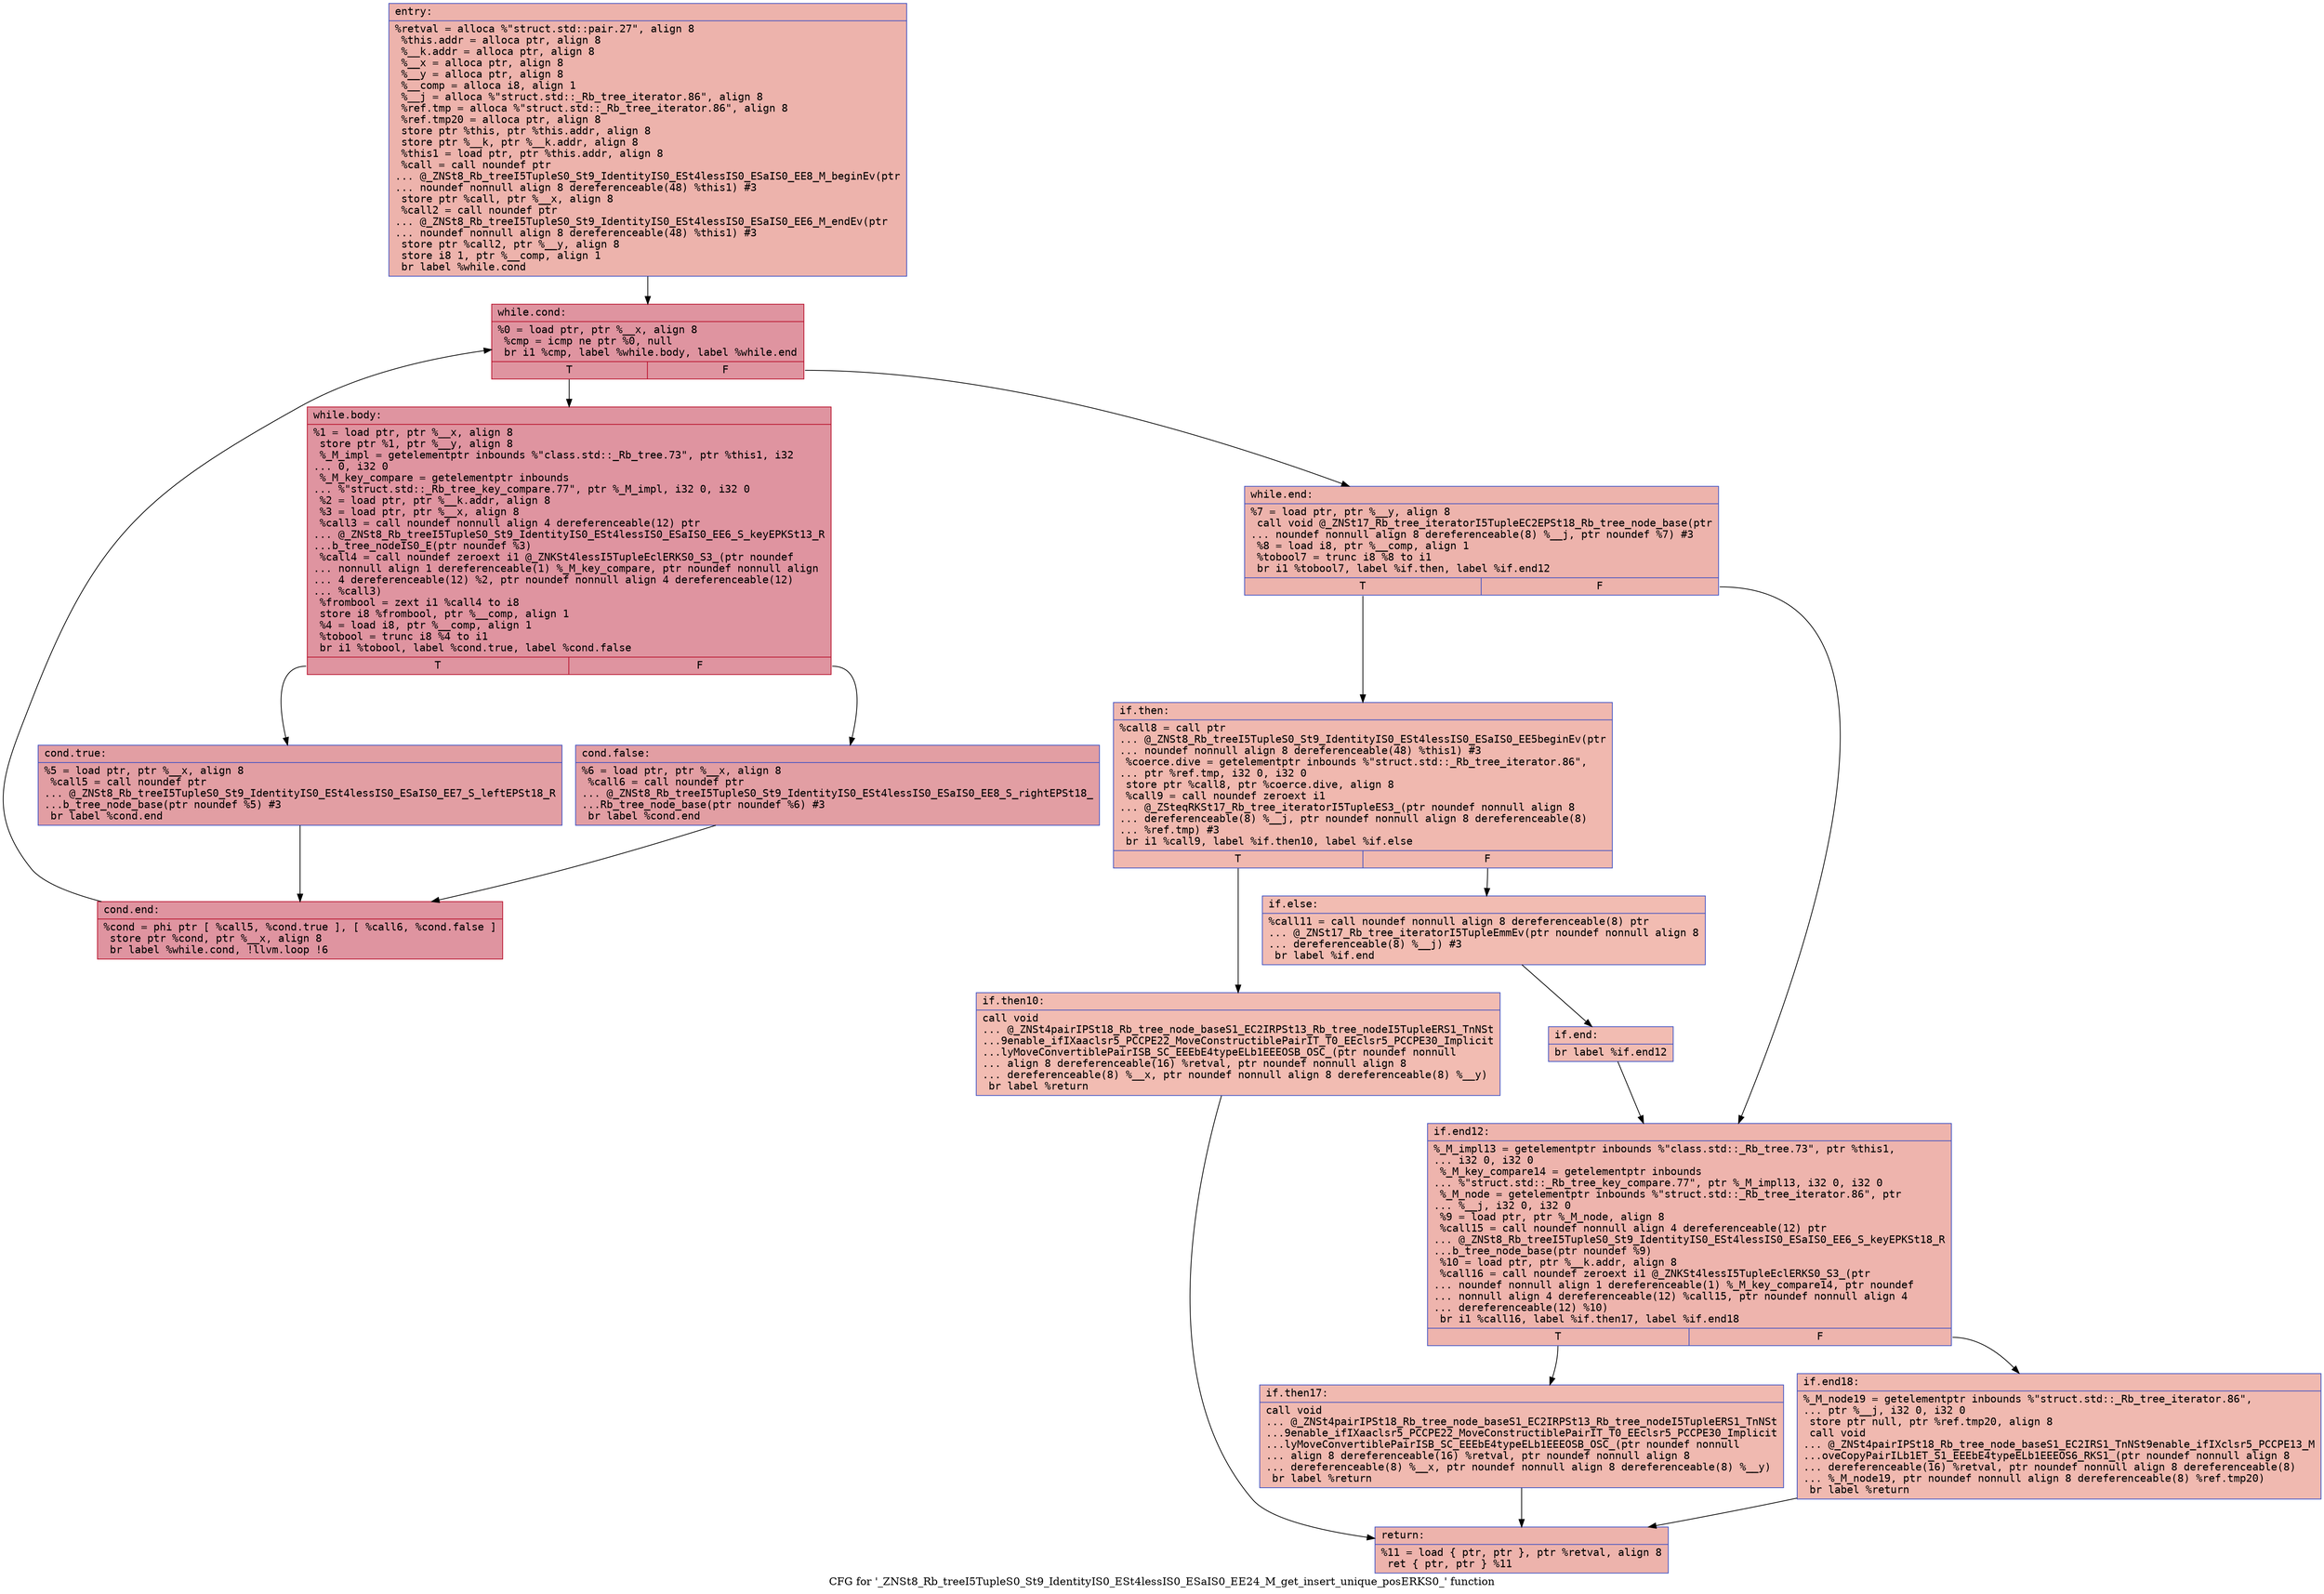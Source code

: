 digraph "CFG for '_ZNSt8_Rb_treeI5TupleS0_St9_IdentityIS0_ESt4lessIS0_ESaIS0_EE24_M_get_insert_unique_posERKS0_' function" {
	label="CFG for '_ZNSt8_Rb_treeI5TupleS0_St9_IdentityIS0_ESt4lessIS0_ESaIS0_EE24_M_get_insert_unique_posERKS0_' function";

	Node0x55dab47cb4a0 [shape=record,color="#3d50c3ff", style=filled, fillcolor="#d6524470" fontname="Courier",label="{entry:\l|  %retval = alloca %\"struct.std::pair.27\", align 8\l  %this.addr = alloca ptr, align 8\l  %__k.addr = alloca ptr, align 8\l  %__x = alloca ptr, align 8\l  %__y = alloca ptr, align 8\l  %__comp = alloca i8, align 1\l  %__j = alloca %\"struct.std::_Rb_tree_iterator.86\", align 8\l  %ref.tmp = alloca %\"struct.std::_Rb_tree_iterator.86\", align 8\l  %ref.tmp20 = alloca ptr, align 8\l  store ptr %this, ptr %this.addr, align 8\l  store ptr %__k, ptr %__k.addr, align 8\l  %this1 = load ptr, ptr %this.addr, align 8\l  %call = call noundef ptr\l... @_ZNSt8_Rb_treeI5TupleS0_St9_IdentityIS0_ESt4lessIS0_ESaIS0_EE8_M_beginEv(ptr\l... noundef nonnull align 8 dereferenceable(48) %this1) #3\l  store ptr %call, ptr %__x, align 8\l  %call2 = call noundef ptr\l... @_ZNSt8_Rb_treeI5TupleS0_St9_IdentityIS0_ESt4lessIS0_ESaIS0_EE6_M_endEv(ptr\l... noundef nonnull align 8 dereferenceable(48) %this1) #3\l  store ptr %call2, ptr %__y, align 8\l  store i8 1, ptr %__comp, align 1\l  br label %while.cond\l}"];
	Node0x55dab47cb4a0 -> Node0x55dab47cc0b0[tooltip="entry -> while.cond\nProbability 100.00%" ];
	Node0x55dab47cc0b0 [shape=record,color="#b70d28ff", style=filled, fillcolor="#b70d2870" fontname="Courier",label="{while.cond:\l|  %0 = load ptr, ptr %__x, align 8\l  %cmp = icmp ne ptr %0, null\l  br i1 %cmp, label %while.body, label %while.end\l|{<s0>T|<s1>F}}"];
	Node0x55dab47cc0b0:s0 -> Node0x55dab47cc600[tooltip="while.cond -> while.body\nProbability 96.88%" ];
	Node0x55dab47cc0b0:s1 -> Node0x55dab47cc680[tooltip="while.cond -> while.end\nProbability 3.12%" ];
	Node0x55dab47cc600 [shape=record,color="#b70d28ff", style=filled, fillcolor="#b70d2870" fontname="Courier",label="{while.body:\l|  %1 = load ptr, ptr %__x, align 8\l  store ptr %1, ptr %__y, align 8\l  %_M_impl = getelementptr inbounds %\"class.std::_Rb_tree.73\", ptr %this1, i32\l... 0, i32 0\l  %_M_key_compare = getelementptr inbounds\l... %\"struct.std::_Rb_tree_key_compare.77\", ptr %_M_impl, i32 0, i32 0\l  %2 = load ptr, ptr %__k.addr, align 8\l  %3 = load ptr, ptr %__x, align 8\l  %call3 = call noundef nonnull align 4 dereferenceable(12) ptr\l... @_ZNSt8_Rb_treeI5TupleS0_St9_IdentityIS0_ESt4lessIS0_ESaIS0_EE6_S_keyEPKSt13_R\l...b_tree_nodeIS0_E(ptr noundef %3)\l  %call4 = call noundef zeroext i1 @_ZNKSt4lessI5TupleEclERKS0_S3_(ptr noundef\l... nonnull align 1 dereferenceable(1) %_M_key_compare, ptr noundef nonnull align\l... 4 dereferenceable(12) %2, ptr noundef nonnull align 4 dereferenceable(12)\l... %call3)\l  %frombool = zext i1 %call4 to i8\l  store i8 %frombool, ptr %__comp, align 1\l  %4 = load i8, ptr %__comp, align 1\l  %tobool = trunc i8 %4 to i1\l  br i1 %tobool, label %cond.true, label %cond.false\l|{<s0>T|<s1>F}}"];
	Node0x55dab47cc600:s0 -> Node0x55dab47cbc00[tooltip="while.body -> cond.true\nProbability 50.00%" ];
	Node0x55dab47cc600:s1 -> Node0x55dab47cbce0[tooltip="while.body -> cond.false\nProbability 50.00%" ];
	Node0x55dab47cbc00 [shape=record,color="#3d50c3ff", style=filled, fillcolor="#be242e70" fontname="Courier",label="{cond.true:\l|  %5 = load ptr, ptr %__x, align 8\l  %call5 = call noundef ptr\l... @_ZNSt8_Rb_treeI5TupleS0_St9_IdentityIS0_ESt4lessIS0_ESaIS0_EE7_S_leftEPSt18_R\l...b_tree_node_base(ptr noundef %5) #3\l  br label %cond.end\l}"];
	Node0x55dab47cbc00 -> Node0x55dab47cd740[tooltip="cond.true -> cond.end\nProbability 100.00%" ];
	Node0x55dab47cbce0 [shape=record,color="#3d50c3ff", style=filled, fillcolor="#be242e70" fontname="Courier",label="{cond.false:\l|  %6 = load ptr, ptr %__x, align 8\l  %call6 = call noundef ptr\l... @_ZNSt8_Rb_treeI5TupleS0_St9_IdentityIS0_ESt4lessIS0_ESaIS0_EE8_S_rightEPSt18_\l...Rb_tree_node_base(ptr noundef %6) #3\l  br label %cond.end\l}"];
	Node0x55dab47cbce0 -> Node0x55dab47cd740[tooltip="cond.false -> cond.end\nProbability 100.00%" ];
	Node0x55dab47cd740 [shape=record,color="#b70d28ff", style=filled, fillcolor="#b70d2870" fontname="Courier",label="{cond.end:\l|  %cond = phi ptr [ %call5, %cond.true ], [ %call6, %cond.false ]\l  store ptr %cond, ptr %__x, align 8\l  br label %while.cond, !llvm.loop !6\l}"];
	Node0x55dab47cd740 -> Node0x55dab47cc0b0[tooltip="cond.end -> while.cond\nProbability 100.00%" ];
	Node0x55dab47cc680 [shape=record,color="#3d50c3ff", style=filled, fillcolor="#d6524470" fontname="Courier",label="{while.end:\l|  %7 = load ptr, ptr %__y, align 8\l  call void @_ZNSt17_Rb_tree_iteratorI5TupleEC2EPSt18_Rb_tree_node_base(ptr\l... noundef nonnull align 8 dereferenceable(8) %__j, ptr noundef %7) #3\l  %8 = load i8, ptr %__comp, align 1\l  %tobool7 = trunc i8 %8 to i1\l  br i1 %tobool7, label %if.then, label %if.end12\l|{<s0>T|<s1>F}}"];
	Node0x55dab47cc680:s0 -> Node0x55dab47cddd0[tooltip="while.end -> if.then\nProbability 50.00%" ];
	Node0x55dab47cc680:s1 -> Node0x55dab47ce080[tooltip="while.end -> if.end12\nProbability 50.00%" ];
	Node0x55dab47cddd0 [shape=record,color="#3d50c3ff", style=filled, fillcolor="#dc5d4a70" fontname="Courier",label="{if.then:\l|  %call8 = call ptr\l... @_ZNSt8_Rb_treeI5TupleS0_St9_IdentityIS0_ESt4lessIS0_ESaIS0_EE5beginEv(ptr\l... noundef nonnull align 8 dereferenceable(48) %this1) #3\l  %coerce.dive = getelementptr inbounds %\"struct.std::_Rb_tree_iterator.86\",\l... ptr %ref.tmp, i32 0, i32 0\l  store ptr %call8, ptr %coerce.dive, align 8\l  %call9 = call noundef zeroext i1\l... @_ZSteqRKSt17_Rb_tree_iteratorI5TupleES3_(ptr noundef nonnull align 8\l... dereferenceable(8) %__j, ptr noundef nonnull align 8 dereferenceable(8)\l... %ref.tmp) #3\l  br i1 %call9, label %if.then10, label %if.else\l|{<s0>T|<s1>F}}"];
	Node0x55dab47cddd0:s0 -> Node0x55dab47ce830[tooltip="if.then -> if.then10\nProbability 50.00%" ];
	Node0x55dab47cddd0:s1 -> Node0x55dab47ce910[tooltip="if.then -> if.else\nProbability 50.00%" ];
	Node0x55dab47ce830 [shape=record,color="#3d50c3ff", style=filled, fillcolor="#e1675170" fontname="Courier",label="{if.then10:\l|  call void\l... @_ZNSt4pairIPSt18_Rb_tree_node_baseS1_EC2IRPSt13_Rb_tree_nodeI5TupleERS1_TnNSt\l...9enable_ifIXaaclsr5_PCCPE22_MoveConstructiblePairIT_T0_EEclsr5_PCCPE30_Implicit\l...lyMoveConvertiblePairISB_SC_EEEbE4typeELb1EEEOSB_OSC_(ptr noundef nonnull\l... align 8 dereferenceable(16) %retval, ptr noundef nonnull align 8\l... dereferenceable(8) %__x, ptr noundef nonnull align 8 dereferenceable(8) %__y)\l  br label %return\l}"];
	Node0x55dab47ce830 -> Node0x55dab47cebb0[tooltip="if.then10 -> return\nProbability 100.00%" ];
	Node0x55dab47ce910 [shape=record,color="#3d50c3ff", style=filled, fillcolor="#e1675170" fontname="Courier",label="{if.else:\l|  %call11 = call noundef nonnull align 8 dereferenceable(8) ptr\l... @_ZNSt17_Rb_tree_iteratorI5TupleEmmEv(ptr noundef nonnull align 8\l... dereferenceable(8) %__j) #3\l  br label %if.end\l}"];
	Node0x55dab47ce910 -> Node0x55dab47cee90[tooltip="if.else -> if.end\nProbability 100.00%" ];
	Node0x55dab47cee90 [shape=record,color="#3d50c3ff", style=filled, fillcolor="#e1675170" fontname="Courier",label="{if.end:\l|  br label %if.end12\l}"];
	Node0x55dab47cee90 -> Node0x55dab47ce080[tooltip="if.end -> if.end12\nProbability 100.00%" ];
	Node0x55dab47ce080 [shape=record,color="#3d50c3ff", style=filled, fillcolor="#d8564670" fontname="Courier",label="{if.end12:\l|  %_M_impl13 = getelementptr inbounds %\"class.std::_Rb_tree.73\", ptr %this1,\l... i32 0, i32 0\l  %_M_key_compare14 = getelementptr inbounds\l... %\"struct.std::_Rb_tree_key_compare.77\", ptr %_M_impl13, i32 0, i32 0\l  %_M_node = getelementptr inbounds %\"struct.std::_Rb_tree_iterator.86\", ptr\l... %__j, i32 0, i32 0\l  %9 = load ptr, ptr %_M_node, align 8\l  %call15 = call noundef nonnull align 4 dereferenceable(12) ptr\l... @_ZNSt8_Rb_treeI5TupleS0_St9_IdentityIS0_ESt4lessIS0_ESaIS0_EE6_S_keyEPKSt18_R\l...b_tree_node_base(ptr noundef %9)\l  %10 = load ptr, ptr %__k.addr, align 8\l  %call16 = call noundef zeroext i1 @_ZNKSt4lessI5TupleEclERKS0_S3_(ptr\l... noundef nonnull align 1 dereferenceable(1) %_M_key_compare14, ptr noundef\l... nonnull align 4 dereferenceable(12) %call15, ptr noundef nonnull align 4\l... dereferenceable(12) %10)\l  br i1 %call16, label %if.then17, label %if.end18\l|{<s0>T|<s1>F}}"];
	Node0x55dab47ce080:s0 -> Node0x55dab47cf790[tooltip="if.end12 -> if.then17\nProbability 50.00%" ];
	Node0x55dab47ce080:s1 -> Node0x55dab47cf7e0[tooltip="if.end12 -> if.end18\nProbability 50.00%" ];
	Node0x55dab47cf790 [shape=record,color="#3d50c3ff", style=filled, fillcolor="#de614d70" fontname="Courier",label="{if.then17:\l|  call void\l... @_ZNSt4pairIPSt18_Rb_tree_node_baseS1_EC2IRPSt13_Rb_tree_nodeI5TupleERS1_TnNSt\l...9enable_ifIXaaclsr5_PCCPE22_MoveConstructiblePairIT_T0_EEclsr5_PCCPE30_Implicit\l...lyMoveConvertiblePairISB_SC_EEEbE4typeELb1EEEOSB_OSC_(ptr noundef nonnull\l... align 8 dereferenceable(16) %retval, ptr noundef nonnull align 8\l... dereferenceable(8) %__x, ptr noundef nonnull align 8 dereferenceable(8) %__y)\l  br label %return\l}"];
	Node0x55dab47cf790 -> Node0x55dab47cebb0[tooltip="if.then17 -> return\nProbability 100.00%" ];
	Node0x55dab47cf7e0 [shape=record,color="#3d50c3ff", style=filled, fillcolor="#de614d70" fontname="Courier",label="{if.end18:\l|  %_M_node19 = getelementptr inbounds %\"struct.std::_Rb_tree_iterator.86\",\l... ptr %__j, i32 0, i32 0\l  store ptr null, ptr %ref.tmp20, align 8\l  call void\l... @_ZNSt4pairIPSt18_Rb_tree_node_baseS1_EC2IRS1_TnNSt9enable_ifIXclsr5_PCCPE13_M\l...oveCopyPairILb1ET_S1_EEEbE4typeELb1EEEOS6_RKS1_(ptr noundef nonnull align 8\l... dereferenceable(16) %retval, ptr noundef nonnull align 8 dereferenceable(8)\l... %_M_node19, ptr noundef nonnull align 8 dereferenceable(8) %ref.tmp20)\l  br label %return\l}"];
	Node0x55dab47cf7e0 -> Node0x55dab47cebb0[tooltip="if.end18 -> return\nProbability 100.00%" ];
	Node0x55dab47cebb0 [shape=record,color="#3d50c3ff", style=filled, fillcolor="#d6524470" fontname="Courier",label="{return:\l|  %11 = load \{ ptr, ptr \}, ptr %retval, align 8\l  ret \{ ptr, ptr \} %11\l}"];
}
